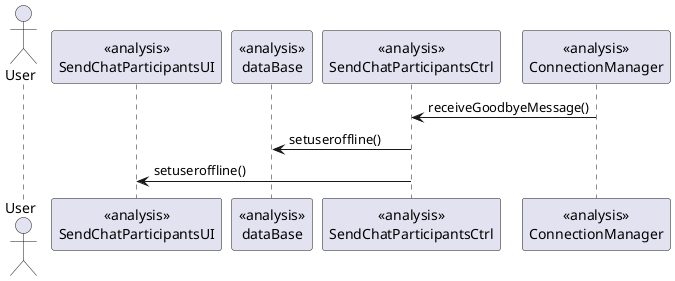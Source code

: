 @startuml doc-files/ipc05_02_analysis_chatParticipants_disconect_ser.png
actor User as u
  participant "<<analysis>>\nSendChatParticipantsUI" as UI
  participant "<<analysis>>\ndataBase" as DB
  participant "<<analysis>>\nSendChatParticipantsCtrl" as ctrl
  participant "<<analysis>>\nConnectionManager" as conMgr
  
  conMgr -> ctrl : receiveGoodbyeMessage()
  ctrl -> DB : setuseroffline()
  ctrl -> UI : setuseroffline()

@enduml